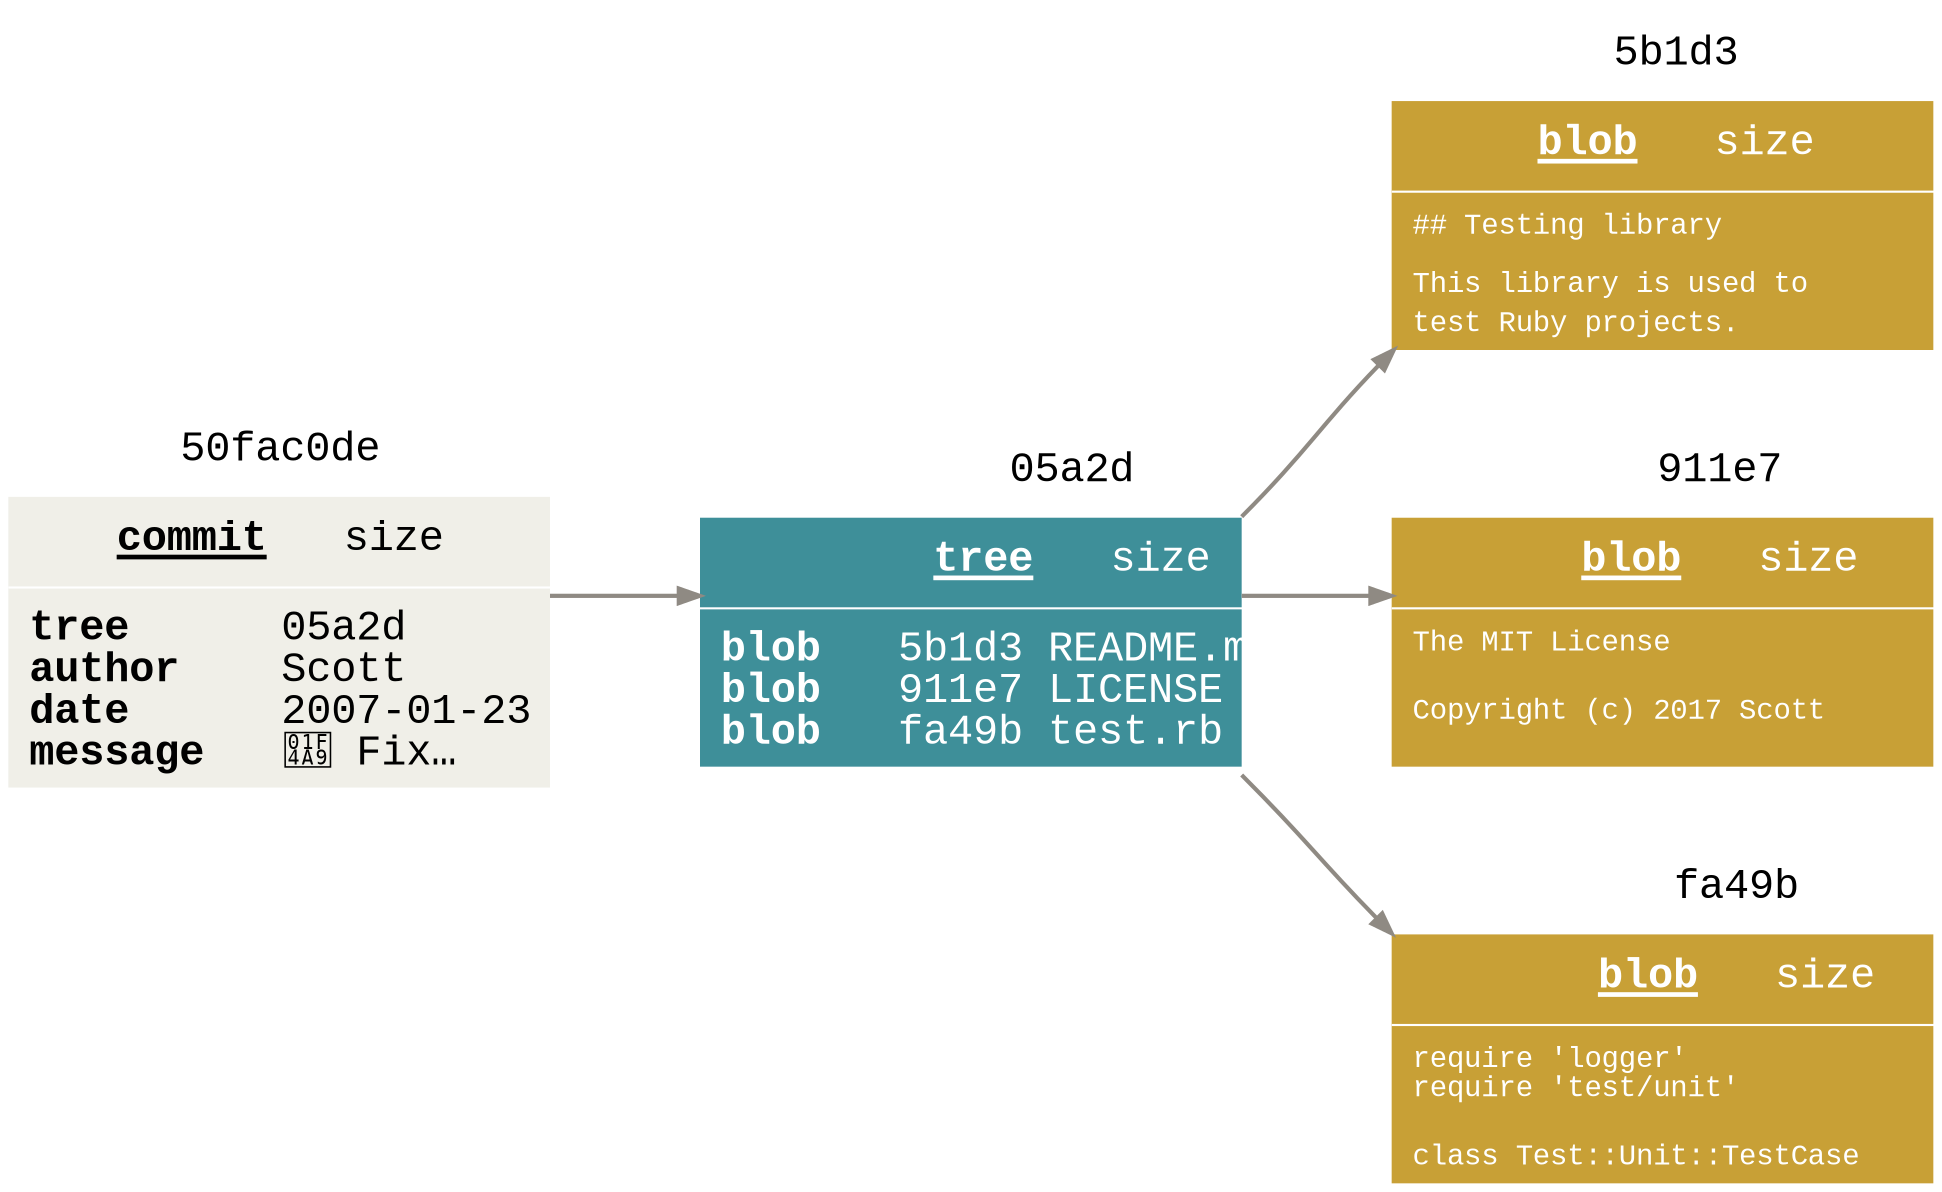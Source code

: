 digraph Git {
  bgcolor="transparent"

  rankdir=LR
  ranksep=1
  nodesep=.5

  edge [color="#8f8a83"
        penwidth=2
        dir="forward"]
  node [shape=box
        fontname="Menlo, Monaco, Consolas, Lucida Console, Courier New, monospace"
        fontsize=20
        margin="0,0"
        penwidth=0]

  node [fontcolor="#000000"
        fillcolor="transparent"]
  commit [label=<
    <table cellspacing="0"
           cellpadding="10"
           color="white"
           border="0"
           bgcolor="#f0efe8"
           fixedsize="true"
           width="260"
           height="184">
      <tr>
        <td border="1"
            width="260"
            bgcolor="white"><font color="black">50fac0de</font></td>
      </tr>
      <tr>
        <td border="1"
            sides="b"><u><b>commit</b></u>   size</td>
      </tr>
      <tr>
        <td align="left"
            balign="left"><b>tree</b>      05a2d<br />
<b>author</b>    Scott<br />
<b>date </b>     2007-01-23<br />
<b>message  </b> 💩 Fix…</td>
      </tr>
    </table>
    >]

  node [fontcolor="#ffffff"
        fillcolor="transparent"]
  root_tree [label=<
    <table cellspacing="0"
           cellpadding="10"
           color="white"
           border="0"
           bgcolor="#3e8f99"
           fixedsize="true"
           width="260"
           height="164">
      <tr>
        <td border="1"
            width="260"
            bgcolor="white"><font color="black">05a2d</font></td>
      </tr>
      <tr>
        <td border="1"
            sides="b"
            port="port_n"><u><b>tree</b></u>   size</td>
      </tr>
      <tr>
        <td align="left"
            balign="left"
            port="port_s"><b>blob</b>   5b1d3 README.md<br />
<b>blob</b>   911e7 LICENSE<br />
<b>blob</b>   fa49b test.rb
        </td>
      </tr>
    </table>
    >]

  node [fontcolor="#ffffff"
        fillcolor="transparent"]
  readme_blob [label=<
    <table cellspacing="0"
           cellpadding="10"
           color="white"
           border="0"
           bgcolor="#c8a036"
           fixedsize="true"
           width="260"
           height="164">
      <tr>
        <td border="1"
            width="260"
            bgcolor="white"><font color="black">5b1d3</font></td>
      </tr>
      <tr>
        <td border="1"
            sides="b"><b><u>blob</u></b>   size</td>
      </tr>
      <tr>
        <td align="left"
            balign="left"><font point-size="14">## Testing library<br />
<br />
This library is used to<br />
test Ruby projects.</font>
        </td>
      </tr>
    </table>
    >]

  license_blob [label=<
    <table cellspacing="0"
           cellpadding="10"
           color="white"
           border="0"
           bgcolor="#c8a036"
           fixedsize="true"
           width="260"
           height="164">
      <tr>
        <td border="1"
            width="260"
            bgcolor="white"><font color="black">911e7</font></td>
      </tr>
      <tr>
        <td border="1"
            sides="b"><b><u>blob</u></b>   size</td>
      </tr>
      <tr>
        <td align="left"
            balign="left"><font point-size="14">The MIT License<br />
<br />
Copyright (c) 2017 Scott</font>
        </td>
      </tr>
    </table>
    >]

  testrb_blob [label=<
    <table cellspacing="0"
           cellpadding="10"
           color="white"
           border="0"
           bgcolor="#c8a036"
           fixedsize="true"
           width="260"
           height="164">
      <tr>
        <td border="1"
            width="260"
            bgcolor="white"><font color="black">fa49b</font></td>
      </tr>
      <tr>
        <td border="1"
            sides="b"
            port="port"><b><u>blob</u></b>   size</td>
      </tr>
      <tr>
        <td align="left"
            balign="left"><font point-size="14">require 'logger'<br />
require 'test/unit'<br />
<br />
class Test::Unit::TestCase</font>
        </td>
      </tr>
    </table>
    >]

  commit -> root_tree

  root_tree:port_n:ne -> readme_blob:sw
  root_tree:e -> license_blob
  root_tree:port_s:se -> testrb_blob:port:nw
}
